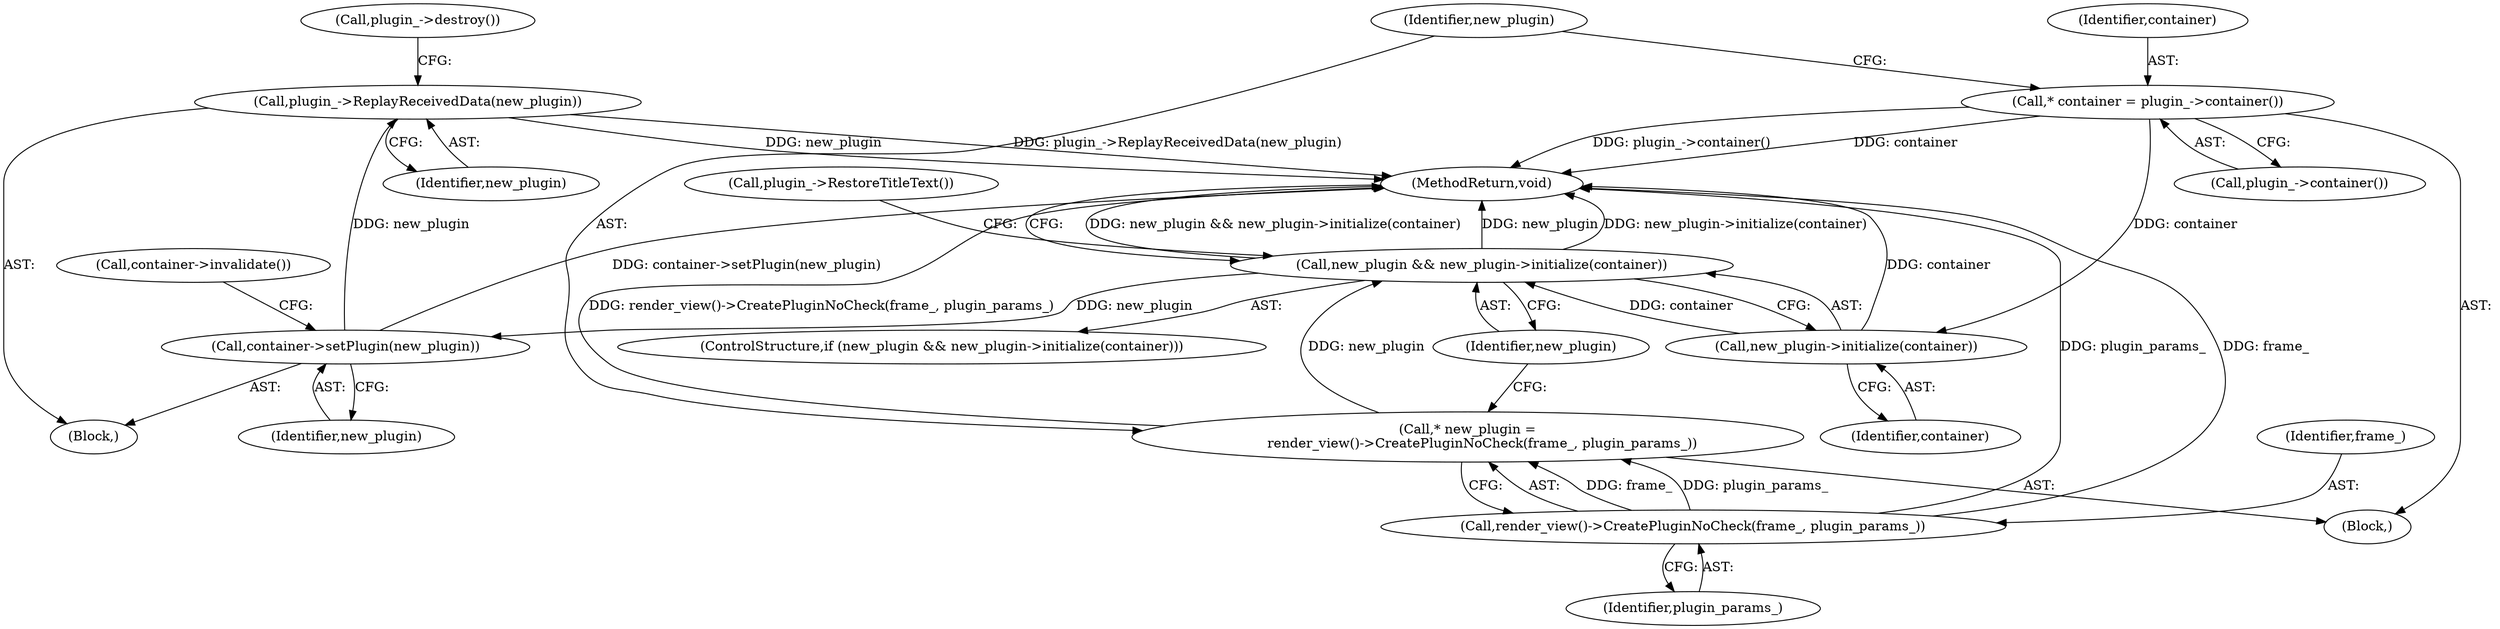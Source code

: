 digraph "0_Chrome_0c5e07b0a63a5aea8ab0c2b50177b4c99e7c9538@API" {
"1000128" [label="(Call,plugin_->ReplayReceivedData(new_plugin))"];
"1000124" [label="(Call,container->setPlugin(new_plugin))"];
"1000118" [label="(Call,new_plugin && new_plugin->initialize(container))"];
"1000112" [label="(Call,* new_plugin =\n       render_view()->CreatePluginNoCheck(frame_, plugin_params_))"];
"1000114" [label="(Call,render_view()->CreatePluginNoCheck(frame_, plugin_params_))"];
"1000120" [label="(Call,new_plugin->initialize(container))"];
"1000108" [label="(Call,* container = plugin_->container())"];
"1000118" [label="(Call,new_plugin && new_plugin->initialize(container))"];
"1000130" [label="(Call,plugin_->destroy())"];
"1000129" [label="(Identifier,new_plugin)"];
"1000113" [label="(Identifier,new_plugin)"];
"1000119" [label="(Identifier,new_plugin)"];
"1000114" [label="(Call,render_view()->CreatePluginNoCheck(frame_, plugin_params_))"];
"1000120" [label="(Call,new_plugin->initialize(container))"];
"1000125" [label="(Identifier,new_plugin)"];
"1000108" [label="(Call,* container = plugin_->container())"];
"1000122" [label="(Block,)"];
"1000115" [label="(Identifier,frame_)"];
"1000126" [label="(Call,container->invalidate())"];
"1000117" [label="(ControlStructure,if (new_plugin && new_plugin->initialize(container)))"];
"1000110" [label="(Call,plugin_->container())"];
"1000124" [label="(Call,container->setPlugin(new_plugin))"];
"1000128" [label="(Call,plugin_->ReplayReceivedData(new_plugin))"];
"1000123" [label="(Call,plugin_->RestoreTitleText())"];
"1000116" [label="(Identifier,plugin_params_)"];
"1000109" [label="(Identifier,container)"];
"1000131" [label="(MethodReturn,void)"];
"1000112" [label="(Call,* new_plugin =\n       render_view()->CreatePluginNoCheck(frame_, plugin_params_))"];
"1000121" [label="(Identifier,container)"];
"1000101" [label="(Block,)"];
"1000128" -> "1000122"  [label="AST: "];
"1000128" -> "1000129"  [label="CFG: "];
"1000129" -> "1000128"  [label="AST: "];
"1000130" -> "1000128"  [label="CFG: "];
"1000128" -> "1000131"  [label="DDG: plugin_->ReplayReceivedData(new_plugin)"];
"1000128" -> "1000131"  [label="DDG: new_plugin"];
"1000124" -> "1000128"  [label="DDG: new_plugin"];
"1000124" -> "1000122"  [label="AST: "];
"1000124" -> "1000125"  [label="CFG: "];
"1000125" -> "1000124"  [label="AST: "];
"1000126" -> "1000124"  [label="CFG: "];
"1000124" -> "1000131"  [label="DDG: container->setPlugin(new_plugin)"];
"1000118" -> "1000124"  [label="DDG: new_plugin"];
"1000118" -> "1000117"  [label="AST: "];
"1000118" -> "1000119"  [label="CFG: "];
"1000118" -> "1000120"  [label="CFG: "];
"1000119" -> "1000118"  [label="AST: "];
"1000120" -> "1000118"  [label="AST: "];
"1000123" -> "1000118"  [label="CFG: "];
"1000131" -> "1000118"  [label="CFG: "];
"1000118" -> "1000131"  [label="DDG: new_plugin && new_plugin->initialize(container)"];
"1000118" -> "1000131"  [label="DDG: new_plugin"];
"1000118" -> "1000131"  [label="DDG: new_plugin->initialize(container)"];
"1000112" -> "1000118"  [label="DDG: new_plugin"];
"1000120" -> "1000118"  [label="DDG: container"];
"1000112" -> "1000101"  [label="AST: "];
"1000112" -> "1000114"  [label="CFG: "];
"1000113" -> "1000112"  [label="AST: "];
"1000114" -> "1000112"  [label="AST: "];
"1000119" -> "1000112"  [label="CFG: "];
"1000112" -> "1000131"  [label="DDG: render_view()->CreatePluginNoCheck(frame_, plugin_params_)"];
"1000114" -> "1000112"  [label="DDG: frame_"];
"1000114" -> "1000112"  [label="DDG: plugin_params_"];
"1000114" -> "1000116"  [label="CFG: "];
"1000115" -> "1000114"  [label="AST: "];
"1000116" -> "1000114"  [label="AST: "];
"1000114" -> "1000131"  [label="DDG: plugin_params_"];
"1000114" -> "1000131"  [label="DDG: frame_"];
"1000120" -> "1000121"  [label="CFG: "];
"1000121" -> "1000120"  [label="AST: "];
"1000120" -> "1000131"  [label="DDG: container"];
"1000108" -> "1000120"  [label="DDG: container"];
"1000108" -> "1000101"  [label="AST: "];
"1000108" -> "1000110"  [label="CFG: "];
"1000109" -> "1000108"  [label="AST: "];
"1000110" -> "1000108"  [label="AST: "];
"1000113" -> "1000108"  [label="CFG: "];
"1000108" -> "1000131"  [label="DDG: container"];
"1000108" -> "1000131"  [label="DDG: plugin_->container()"];
}
